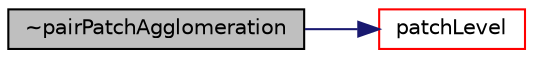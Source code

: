 digraph "~pairPatchAgglomeration"
{
  bgcolor="transparent";
  edge [fontname="Helvetica",fontsize="10",labelfontname="Helvetica",labelfontsize="10"];
  node [fontname="Helvetica",fontsize="10",shape=record];
  rankdir="LR";
  Node1 [label="~pairPatchAgglomeration",height=0.2,width=0.4,color="black", fillcolor="grey75", style="filled", fontcolor="black"];
  Node1 -> Node2 [color="midnightblue",fontsize="10",style="solid",fontname="Helvetica"];
  Node2 [label="patchLevel",height=0.2,width=0.4,color="red",URL="$a01809.html#aba17ba382a277d84982222e68a7b4543",tooltip="Return primitivePatch of given level. "];
}
